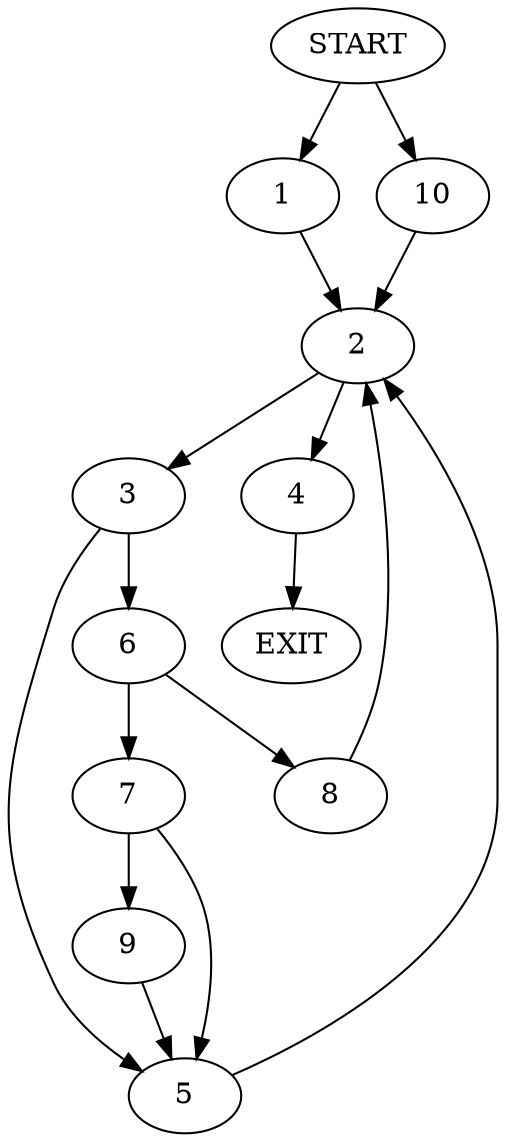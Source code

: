 digraph {
0 [label="START"]
11 [label="EXIT"]
0 -> 1
1 -> 2
2 -> 3
2 -> 4
3 -> 5
3 -> 6
4 -> 11
6 -> 7
6 -> 8
5 -> 2
8 -> 2
7 -> 9
7 -> 5
9 -> 5
0 -> 10
10 -> 2
}
